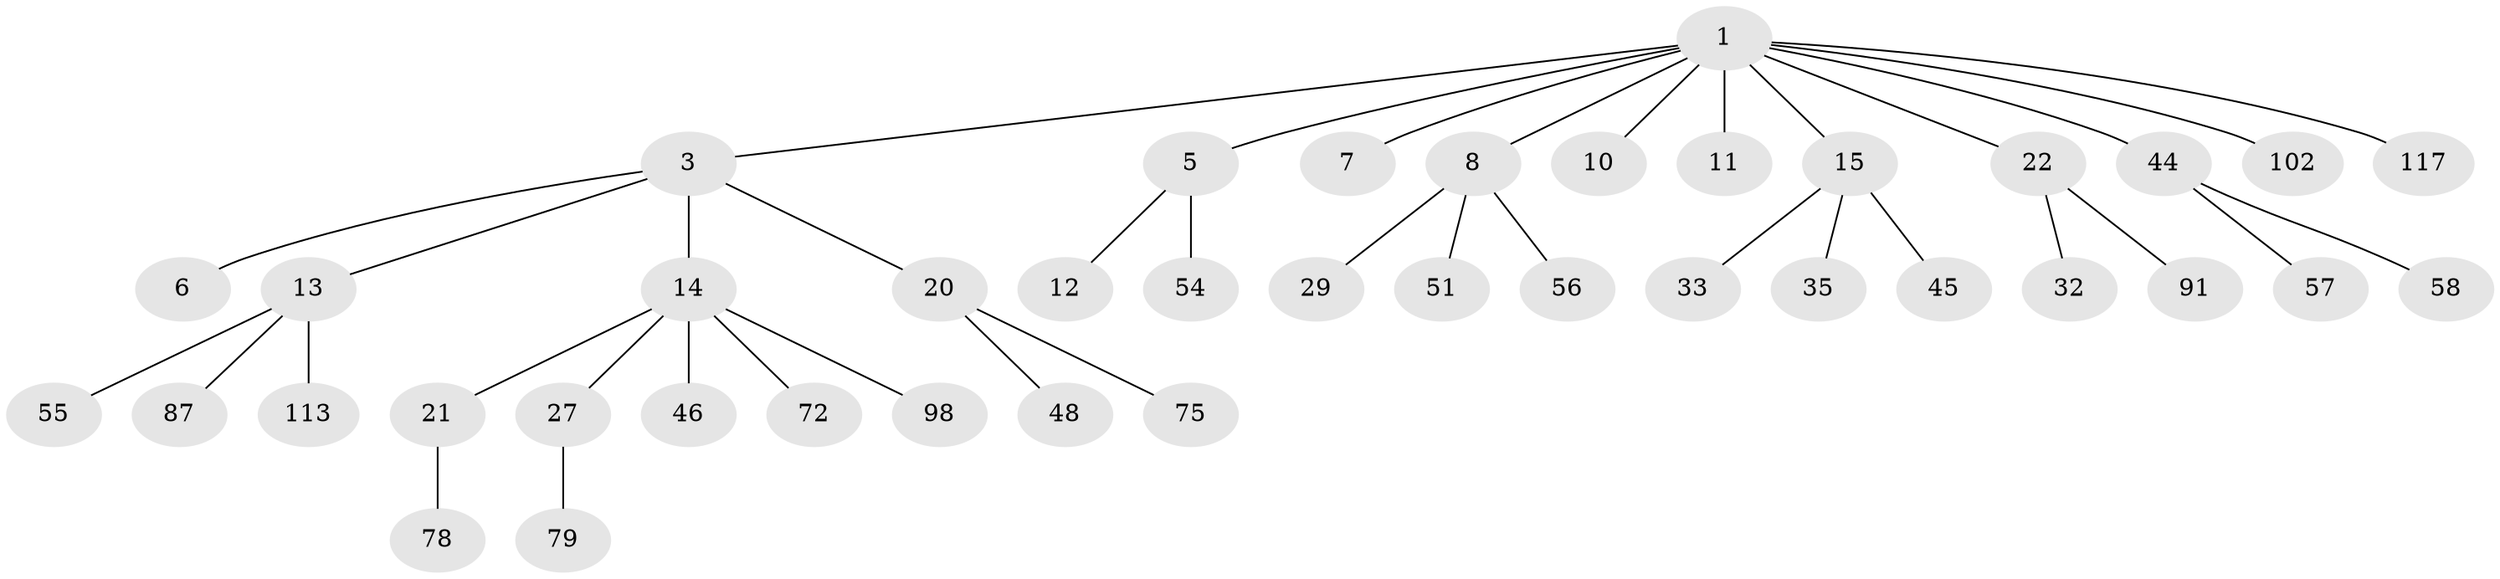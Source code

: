 // original degree distribution, {9: 0.007352941176470588, 4: 0.03676470588235294, 2: 0.27941176470588236, 5: 0.058823529411764705, 3: 0.1323529411764706, 6: 0.007352941176470588, 1: 0.47794117647058826}
// Generated by graph-tools (version 1.1) at 2025/19/03/04/25 18:19:16]
// undirected, 40 vertices, 39 edges
graph export_dot {
graph [start="1"]
  node [color=gray90,style=filled];
  1 [super="+2"];
  3 [super="+4"];
  5 [super="+64+9+74"];
  6 [super="+77"];
  7 [super="+116+106"];
  8 [super="+18"];
  10 [super="+36"];
  11 [super="+41+115+67+86"];
  12 [super="+76"];
  13 [super="+25+122+65+24+16"];
  14 [super="+42+81+39+17"];
  15 [super="+43+19+88"];
  20 [super="+114+34+83"];
  21 [super="+26"];
  22 [super="+90+71+84"];
  27 [super="+40+28"];
  29;
  32 [super="+111+95"];
  33 [super="+50+99"];
  35;
  44 [super="+103+59"];
  45;
  46 [super="+53"];
  48 [super="+61+52"];
  51 [super="+100"];
  54;
  55 [super="+62+92"];
  56 [super="+73"];
  57;
  58 [super="+82+109+112+104"];
  72;
  75;
  78;
  79;
  87;
  91 [super="+97"];
  98;
  102;
  113;
  117;
  1 -- 3;
  1 -- 7;
  1 -- 8;
  1 -- 15;
  1 -- 22;
  1 -- 44;
  1 -- 102;
  1 -- 117;
  1 -- 10;
  1 -- 11;
  1 -- 5;
  3 -- 20;
  3 -- 6;
  3 -- 13;
  3 -- 14;
  5 -- 12;
  5 -- 54;
  8 -- 56;
  8 -- 51;
  8 -- 29;
  13 -- 55;
  13 -- 113;
  13 -- 87;
  14 -- 46;
  14 -- 98;
  14 -- 21;
  14 -- 72;
  14 -- 27;
  15 -- 45;
  15 -- 33;
  15 -- 35;
  20 -- 48;
  20 -- 75;
  21 -- 78;
  22 -- 32;
  22 -- 91;
  27 -- 79;
  44 -- 57;
  44 -- 58;
}
